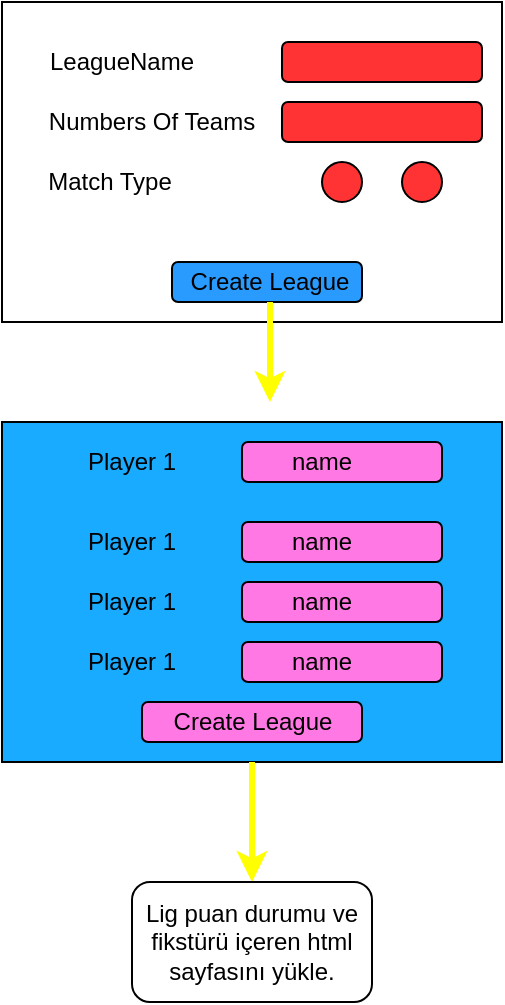 <mxfile version="13.0.9">
    <diagram id="6hGFLwfOUW9BJ-s0fimq" name="Page-1">
        <mxGraphModel dx="767" dy="576" grid="1" gridSize="10" guides="1" tooltips="1" connect="1" arrows="1" fold="1" page="1" pageScale="1" pageWidth="1920" pageHeight="1200" math="0" shadow="0">
            <root>
                <mxCell id="0"/>
                <mxCell id="1" parent="0"/>
                <mxCell id="2" value="" style="rounded=0;whiteSpace=wrap;html=1;" vertex="1" parent="1">
                    <mxGeometry x="220" width="250" height="160" as="geometry"/>
                </mxCell>
                <mxCell id="3" value="LeagueName" style="text;html=1;strokeColor=none;fillColor=none;align=center;verticalAlign=middle;whiteSpace=wrap;rounded=0;" vertex="1" parent="1">
                    <mxGeometry x="260" y="20" width="40" height="20" as="geometry"/>
                </mxCell>
                <mxCell id="4" value="Numbers Of Teams" style="text;html=1;strokeColor=none;fillColor=none;align=center;verticalAlign=middle;whiteSpace=wrap;rounded=0;" vertex="1" parent="1">
                    <mxGeometry x="230" y="50" width="130" height="20" as="geometry"/>
                </mxCell>
                <mxCell id="5" value="Match Type" style="text;html=1;strokeColor=none;fillColor=none;align=center;verticalAlign=middle;whiteSpace=wrap;rounded=0;" vertex="1" parent="1">
                    <mxGeometry x="239" y="80" width="70" height="20" as="geometry"/>
                </mxCell>
                <mxCell id="7" value="" style="rounded=1;whiteSpace=wrap;html=1;fillColor=#FF3333;" vertex="1" parent="1">
                    <mxGeometry x="360" y="20" width="100" height="20" as="geometry"/>
                </mxCell>
                <mxCell id="8" value="" style="rounded=1;whiteSpace=wrap;html=1;fillColor=#FF3333;" vertex="1" parent="1">
                    <mxGeometry x="360" y="50" width="100" height="20" as="geometry"/>
                </mxCell>
                <mxCell id="9" value="" style="ellipse;whiteSpace=wrap;html=1;aspect=fixed;fillColor=#FF3333;" vertex="1" parent="1">
                    <mxGeometry x="380" y="80" width="20" height="20" as="geometry"/>
                </mxCell>
                <mxCell id="10" value="" style="ellipse;whiteSpace=wrap;html=1;aspect=fixed;fillColor=#FF3333;" vertex="1" parent="1">
                    <mxGeometry x="420" y="80" width="20" height="20" as="geometry"/>
                </mxCell>
                <mxCell id="12" value="" style="rounded=1;whiteSpace=wrap;html=1;fillColor=#299BFF;" vertex="1" parent="1">
                    <mxGeometry x="305" y="130" width="95" height="20" as="geometry"/>
                </mxCell>
                <mxCell id="13" value="Create League" style="text;html=1;strokeColor=none;fillColor=none;align=center;verticalAlign=middle;whiteSpace=wrap;rounded=0;" vertex="1" parent="1">
                    <mxGeometry x="294" y="130" width="120" height="20" as="geometry"/>
                </mxCell>
                <mxCell id="14" value="" style="endArrow=classic;html=1;exitX=0.5;exitY=1;exitDx=0;exitDy=0;strokeWidth=3;strokeColor=#FFFF00;" edge="1" parent="1" source="13">
                    <mxGeometry width="50" height="50" relative="1" as="geometry">
                        <mxPoint x="327.5" y="220" as="sourcePoint"/>
                        <mxPoint x="354" y="200" as="targetPoint"/>
                    </mxGeometry>
                </mxCell>
                <mxCell id="15" value="" style="rounded=0;whiteSpace=wrap;html=1;fillColor=#19ABFF;" vertex="1" parent="1">
                    <mxGeometry x="220" y="210" width="250" height="170" as="geometry"/>
                </mxCell>
                <mxCell id="16" value="" style="rounded=1;whiteSpace=wrap;html=1;fillColor=#FF78E4;" vertex="1" parent="1">
                    <mxGeometry x="340" y="220" width="100" height="20" as="geometry"/>
                </mxCell>
                <mxCell id="17" value="&lt;font color=&quot;#000000&quot;&gt;Player 1&lt;/font&gt;" style="text;html=1;align=center;verticalAlign=middle;whiteSpace=wrap;rounded=0;" vertex="1" parent="1">
                    <mxGeometry x="220" y="220" width="130" height="20" as="geometry"/>
                </mxCell>
                <mxCell id="18" value="" style="rounded=1;whiteSpace=wrap;html=1;fillColor=#FF78E4;" vertex="1" parent="1">
                    <mxGeometry x="340" y="260" width="100" height="20" as="geometry"/>
                </mxCell>
                <mxCell id="19" value="&lt;font color=&quot;#000000&quot;&gt;Player 1&lt;/font&gt;" style="text;html=1;align=center;verticalAlign=middle;whiteSpace=wrap;rounded=0;" vertex="1" parent="1">
                    <mxGeometry x="220" y="260" width="130" height="20" as="geometry"/>
                </mxCell>
                <mxCell id="20" value="" style="rounded=1;whiteSpace=wrap;html=1;fillColor=#FF78E4;" vertex="1" parent="1">
                    <mxGeometry x="340" y="320" width="100" height="20" as="geometry"/>
                </mxCell>
                <mxCell id="21" value="&lt;font color=&quot;#000000&quot;&gt;Player 1&lt;/font&gt;" style="text;html=1;align=center;verticalAlign=middle;whiteSpace=wrap;rounded=0;" vertex="1" parent="1">
                    <mxGeometry x="220" y="320" width="130" height="20" as="geometry"/>
                </mxCell>
                <mxCell id="22" value="" style="rounded=1;whiteSpace=wrap;html=1;fillColor=#FF78E4;" vertex="1" parent="1">
                    <mxGeometry x="340" y="290" width="100" height="20" as="geometry"/>
                </mxCell>
                <mxCell id="23" value="&lt;font color=&quot;#000000&quot;&gt;Player 1&lt;/font&gt;" style="text;html=1;align=center;verticalAlign=middle;whiteSpace=wrap;rounded=0;" vertex="1" parent="1">
                    <mxGeometry x="220" y="290" width="130" height="20" as="geometry"/>
                </mxCell>
                <mxCell id="27" value="name" style="text;html=1;strokeColor=none;fillColor=none;align=center;verticalAlign=middle;whiteSpace=wrap;rounded=0;" vertex="1" parent="1">
                    <mxGeometry x="360" y="220" width="40" height="20" as="geometry"/>
                </mxCell>
                <mxCell id="28" value="name" style="text;html=1;strokeColor=none;fillColor=none;align=center;verticalAlign=middle;whiteSpace=wrap;rounded=0;" vertex="1" parent="1">
                    <mxGeometry x="360" y="320" width="40" height="20" as="geometry"/>
                </mxCell>
                <mxCell id="29" value="name" style="text;html=1;strokeColor=none;fillColor=none;align=center;verticalAlign=middle;whiteSpace=wrap;rounded=0;" vertex="1" parent="1">
                    <mxGeometry x="360" y="290" width="40" height="20" as="geometry"/>
                </mxCell>
                <mxCell id="30" value="name" style="text;html=1;strokeColor=none;fillColor=none;align=center;verticalAlign=middle;whiteSpace=wrap;rounded=0;" vertex="1" parent="1">
                    <mxGeometry x="360" y="260" width="40" height="20" as="geometry"/>
                </mxCell>
                <mxCell id="35" value="" style="endArrow=classic;html=1;strokeColor=#FFFF00;strokeWidth=3;" edge="1" parent="1" target="41">
                    <mxGeometry width="50" height="50" relative="1" as="geometry">
                        <mxPoint x="345" y="380" as="sourcePoint"/>
                        <mxPoint x="345" y="440" as="targetPoint"/>
                    </mxGeometry>
                </mxCell>
                <mxCell id="39" value="" style="rounded=1;whiteSpace=wrap;html=1;fillColor=#FF78E4;" vertex="1" parent="1">
                    <mxGeometry x="290" y="350" width="110" height="20" as="geometry"/>
                </mxCell>
                <mxCell id="40" value="&lt;font color=&quot;#000000&quot;&gt;Create League&lt;/font&gt;" style="text;html=1;strokeColor=none;fillColor=none;align=center;verticalAlign=middle;whiteSpace=wrap;rounded=0;" vertex="1" parent="1">
                    <mxGeometry x="302.5" y="350" width="85" height="20" as="geometry"/>
                </mxCell>
                <mxCell id="41" value="Lig puan durumu ve&lt;br&gt;fikstürü içeren html&lt;br&gt;sayfasını yükle." style="rounded=1;whiteSpace=wrap;html=1;" vertex="1" parent="1">
                    <mxGeometry x="285" y="440" width="120" height="60" as="geometry"/>
                </mxCell>
            </root>
        </mxGraphModel>
    </diagram>
</mxfile>